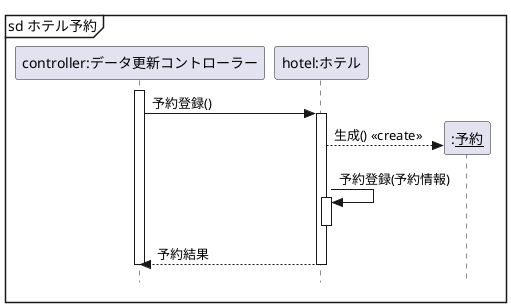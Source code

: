 @startuml 演習4-3
    hide footbox
    skinparam style strictuml

    participant "controller:データ更新コントローラー" as controll
    participant "hotel:ホテル" as hotel

    mainframe sd ホテル予約

    activate controll
        controll->hotel: 予約登録()
        activate hotel
            create ":<u>予約</u>" as entity
            hotel-->entity: 生成() <<create>>
            hotel->hotel: 予約登録(予約情報)
            activate hotel
            deactivate hotel
            controll <-- hotel: 予約結果
        deactivate hotel
    deactivate controll
@enduml